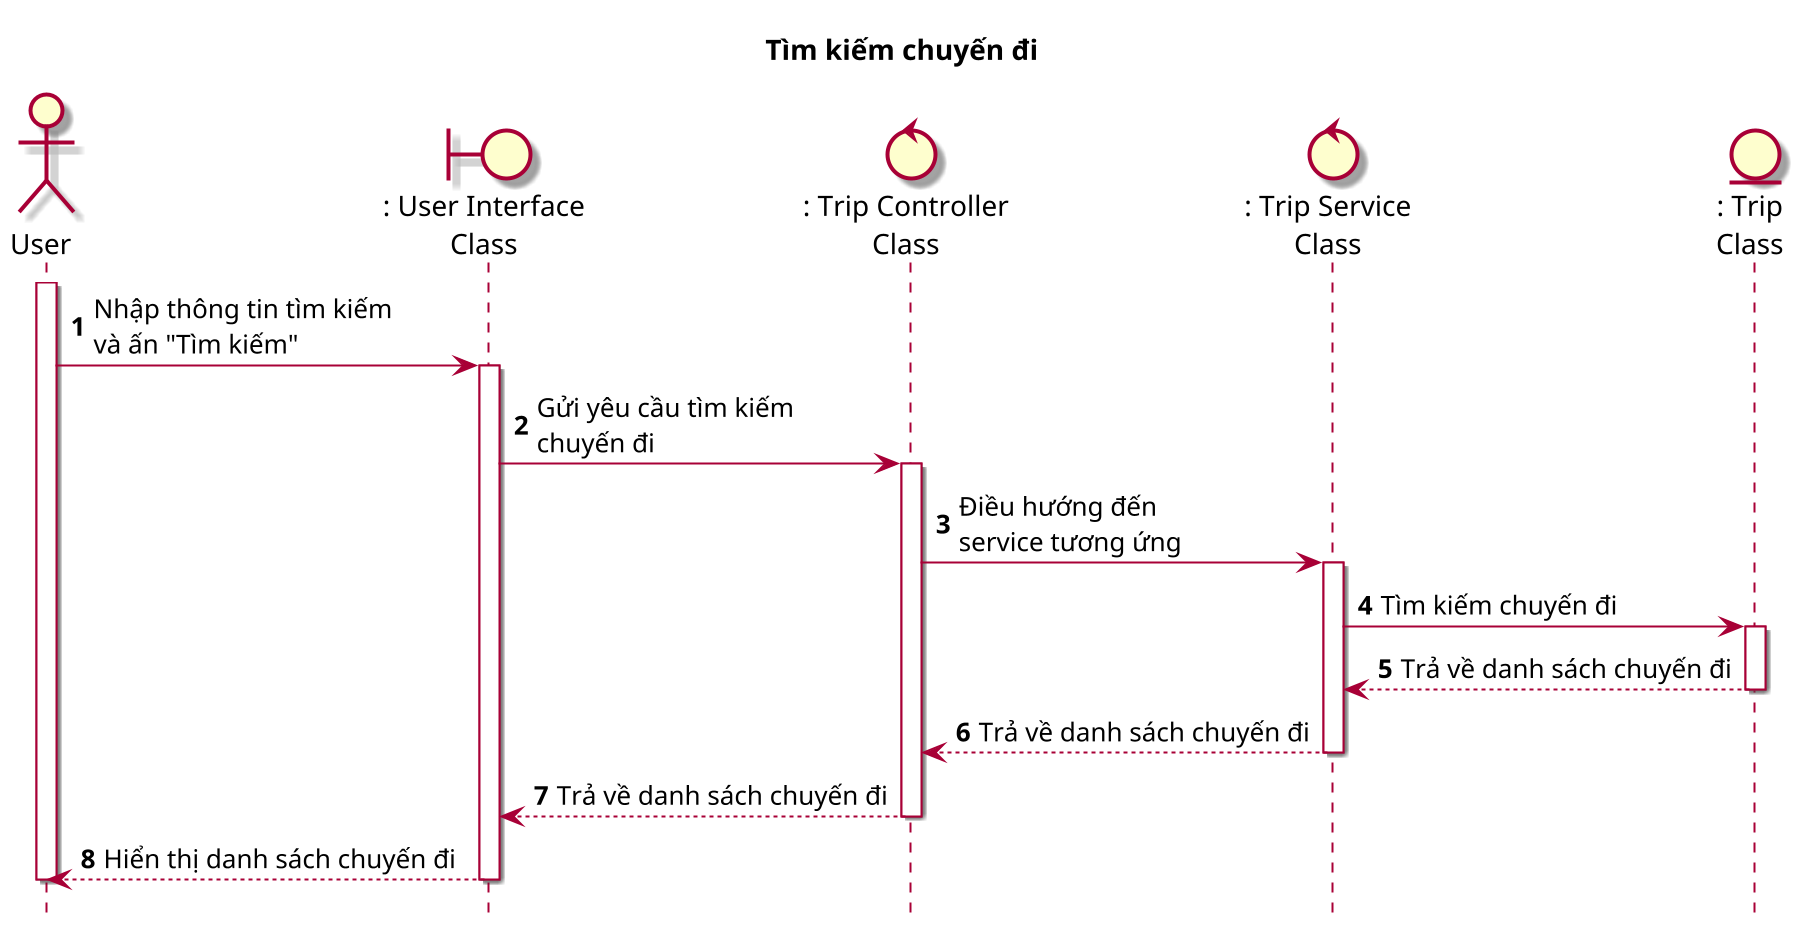 @startuml SEQ29_TimKiemChuyenDi

title Tìm kiếm chuyến đi

skin rose
scale 2
hide footbox

actor User as user
boundary ": User Interface\nClass" as ui
control ": Trip Controller\nClass" as tc
control ": Trip Service\nClass" as ts
entity ": Trip\nClass" as t

autonumber
user++
user -> ui++ : Nhập thông tin tìm kiếm\nvà ấn "Tìm kiếm"
ui -> tc++ : Gửi yêu cầu tìm kiếm\nchuyến đi
tc -> ts++ : Điều hướng đến\nservice tương ứng
ts -> t++ : Tìm kiếm chuyến đi
t --> ts-- : Trả về danh sách chuyến đi
ts --> tc-- : Trả về danh sách chuyến đi
tc --> ui-- : Trả về danh sách chuyến đi
ui --> user-- : Hiển thị danh sách chuyến đi
user--

@enduml
